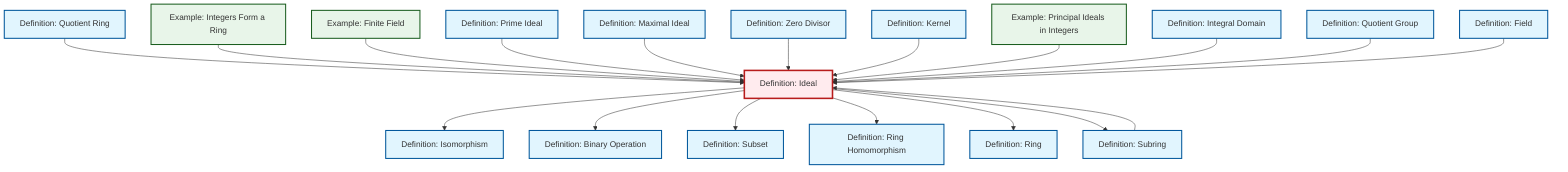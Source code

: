graph TD
    classDef definition fill:#e1f5fe,stroke:#01579b,stroke-width:2px
    classDef theorem fill:#f3e5f5,stroke:#4a148c,stroke-width:2px
    classDef axiom fill:#fff3e0,stroke:#e65100,stroke-width:2px
    classDef example fill:#e8f5e9,stroke:#1b5e20,stroke-width:2px
    classDef current fill:#ffebee,stroke:#b71c1c,stroke-width:3px
    def-integral-domain["Definition: Integral Domain"]:::definition
    def-ideal["Definition: Ideal"]:::definition
    def-binary-operation["Definition: Binary Operation"]:::definition
    def-subset["Definition: Subset"]:::definition
    def-ring-homomorphism["Definition: Ring Homomorphism"]:::definition
    ex-integers-ring["Example: Integers Form a Ring"]:::example
    def-kernel["Definition: Kernel"]:::definition
    def-field["Definition: Field"]:::definition
    ex-finite-field["Example: Finite Field"]:::example
    def-zero-divisor["Definition: Zero Divisor"]:::definition
    ex-principal-ideal["Example: Principal Ideals in Integers"]:::example
    def-quotient-ring["Definition: Quotient Ring"]:::definition
    def-prime-ideal["Definition: Prime Ideal"]:::definition
    def-maximal-ideal["Definition: Maximal Ideal"]:::definition
    def-isomorphism["Definition: Isomorphism"]:::definition
    def-quotient-group["Definition: Quotient Group"]:::definition
    def-subring["Definition: Subring"]:::definition
    def-ring["Definition: Ring"]:::definition
    def-quotient-ring --> def-ideal
    ex-integers-ring --> def-ideal
    ex-finite-field --> def-ideal
    def-prime-ideal --> def-ideal
    def-ideal --> def-isomorphism
    def-maximal-ideal --> def-ideal
    def-zero-divisor --> def-ideal
    def-ideal --> def-binary-operation
    def-kernel --> def-ideal
    def-subring --> def-ideal
    ex-principal-ideal --> def-ideal
    def-ideal --> def-subset
    def-ideal --> def-ring-homomorphism
    def-ideal --> def-ring
    def-ideal --> def-subring
    def-integral-domain --> def-ideal
    def-quotient-group --> def-ideal
    def-field --> def-ideal
    class def-ideal current